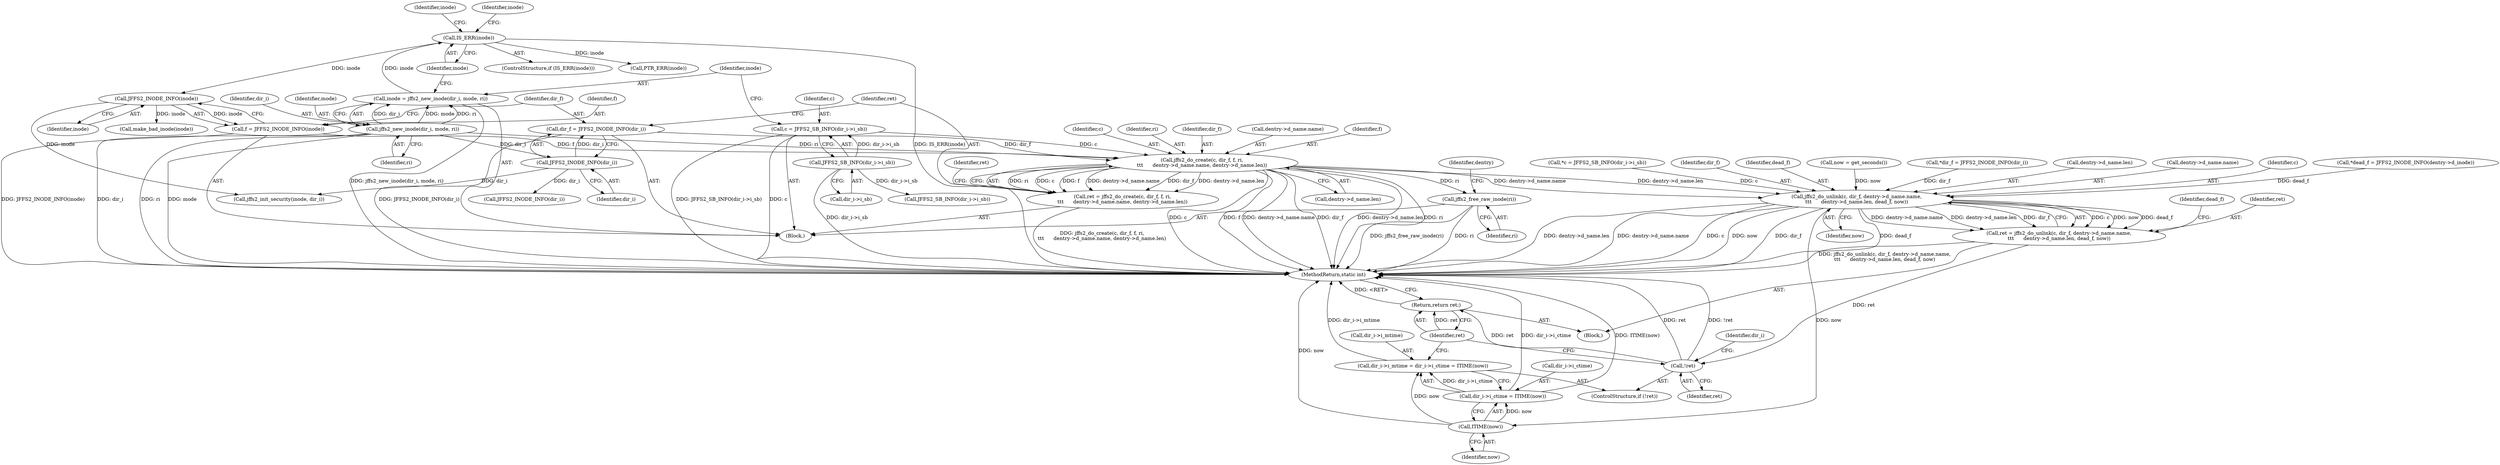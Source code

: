 digraph "0_infradead_9ed437c50d89eabae763dd422579f73fdebf288d_0@API" {
"1000180" [label="(Call,jffs2_do_create(c, dir_f, f, ri,\n\t\t\t      dentry->d_name.name, dentry->d_name.len))"];
"1000124" [label="(Call,c = JFFS2_SB_INFO(dir_i->i_sb))"];
"1000126" [label="(Call,JFFS2_SB_INFO(dir_i->i_sb))"];
"1000174" [label="(Call,dir_f = JFFS2_INODE_INFO(dir_i))"];
"1000176" [label="(Call,JFFS2_INODE_INFO(dir_i))"];
"1000132" [label="(Call,jffs2_new_inode(dir_i, mode, ri))"];
"1000170" [label="(Call,f = JFFS2_INODE_INFO(inode))"];
"1000172" [label="(Call,JFFS2_INODE_INFO(inode))"];
"1000137" [label="(Call,IS_ERR(inode))"];
"1000130" [label="(Call,inode = jffs2_new_inode(dir_i, mode, ri))"];
"1000178" [label="(Call,ret = jffs2_do_create(c, dir_f, f, ri,\n\t\t\t      dentry->d_name.name, dentry->d_name.len))"];
"1000214" [label="(Call,jffs2_free_raw_inode(ri))"];
"1000253" [label="(Call,jffs2_do_unlink(c, dir_f, dentry->d_name.name,\n\t\t\t      dentry->d_name.len, dead_f, now))"];
"1000251" [label="(Call,ret = jffs2_do_unlink(c, dir_f, dentry->d_name.name,\n\t\t\t      dentry->d_name.len, dead_f, now))"];
"1000284" [label="(Call,!ret)"];
"1000296" [label="(Return,return ret;)"];
"1000294" [label="(Call,ITIME(now))"];
"1000286" [label="(Call,dir_i->i_mtime = dir_i->i_ctime = ITIME(now))"];
"1000290" [label="(Call,dir_i->i_ctime = ITIME(now))"];
"1000283" [label="(ControlStructure,if (!ret))"];
"1000138" [label="(Identifier,inode)"];
"1000126" [label="(Call,JFFS2_SB_INFO(dir_i->i_sb))"];
"1000185" [label="(Call,dentry->d_name.name)"];
"1000228" [label="(Call,*c = JFFS2_SB_INFO(dir_i->i_sb))"];
"1000230" [label="(Call,JFFS2_SB_INFO(dir_i->i_sb))"];
"1000124" [label="(Call,c = JFFS2_SB_INFO(dir_i->i_sb))"];
"1000179" [label="(Identifier,ret)"];
"1000294" [label="(Call,ITIME(now))"];
"1000172" [label="(Call,JFFS2_INODE_INFO(inode))"];
"1000183" [label="(Identifier,f)"];
"1000296" [label="(Return,return ret;)"];
"1000290" [label="(Call,dir_i->i_ctime = ITIME(now))"];
"1000255" [label="(Identifier,dir_f)"];
"1000178" [label="(Call,ret = jffs2_do_create(c, dir_f, f, ri,\n\t\t\t      dentry->d_name.name, dentry->d_name.len))"];
"1000145" [label="(Identifier,inode)"];
"1000132" [label="(Call,jffs2_new_inode(dir_i, mode, ri))"];
"1000177" [label="(Identifier,dir_i)"];
"1000130" [label="(Call,inode = jffs2_new_inode(dir_i, mode, ri))"];
"1000270" [label="(Identifier,dead_f)"];
"1000291" [label="(Call,dir_i->i_ctime)"];
"1000180" [label="(Call,jffs2_do_create(c, dir_f, f, ri,\n\t\t\t      dentry->d_name.name, dentry->d_name.len))"];
"1000251" [label="(Call,ret = jffs2_do_unlink(c, dir_f, dentry->d_name.name,\n\t\t\t      dentry->d_name.len, dead_f, now))"];
"1000196" [label="(Identifier,ret)"];
"1000171" [label="(Identifier,f)"];
"1000266" [label="(Identifier,dead_f)"];
"1000248" [label="(Call,now = get_seconds())"];
"1000235" [label="(Call,*dir_f = JFFS2_INODE_INFO(dir_i))"];
"1000175" [label="(Identifier,dir_f)"];
"1000131" [label="(Identifier,inode)"];
"1000176" [label="(Call,JFFS2_INODE_INFO(dir_i))"];
"1000215" [label="(Identifier,ri)"];
"1000137" [label="(Call,IS_ERR(inode))"];
"1000135" [label="(Identifier,ri)"];
"1000286" [label="(Call,dir_i->i_mtime = dir_i->i_ctime = ITIME(now))"];
"1000111" [label="(Block,)"];
"1000200" [label="(Call,jffs2_init_security(inode, dir_i))"];
"1000261" [label="(Call,dentry->d_name.len)"];
"1000284" [label="(Call,!ret)"];
"1000214" [label="(Call,jffs2_free_raw_inode(ri))"];
"1000174" [label="(Call,dir_f = JFFS2_INODE_INFO(dir_i))"];
"1000253" [label="(Call,jffs2_do_unlink(c, dir_f, dentry->d_name.name,\n\t\t\t      dentry->d_name.len, dead_f, now))"];
"1000133" [label="(Identifier,dir_i)"];
"1000136" [label="(ControlStructure,if (IS_ERR(inode)))"];
"1000181" [label="(Identifier,c)"];
"1000237" [label="(Call,JFFS2_INODE_INFO(dir_i))"];
"1000184" [label="(Identifier,ri)"];
"1000142" [label="(Identifier,inode)"];
"1000256" [label="(Call,dentry->d_name.name)"];
"1000267" [label="(Identifier,now)"];
"1000226" [label="(Block,)"];
"1000285" [label="(Identifier,ret)"];
"1000127" [label="(Call,dir_i->i_sb)"];
"1000217" [label="(Identifier,dentry)"];
"1000252" [label="(Identifier,ret)"];
"1000182" [label="(Identifier,dir_f)"];
"1000141" [label="(Call,PTR_ERR(inode))"];
"1000297" [label="(Identifier,ret)"];
"1000254" [label="(Identifier,c)"];
"1000484" [label="(MethodReturn,static int)"];
"1000125" [label="(Identifier,c)"];
"1000240" [label="(Call,*dead_f = JFFS2_INODE_INFO(dentry->d_inode))"];
"1000170" [label="(Call,f = JFFS2_INODE_INFO(inode))"];
"1000173" [label="(Identifier,inode)"];
"1000295" [label="(Identifier,now)"];
"1000287" [label="(Call,dir_i->i_mtime)"];
"1000190" [label="(Call,dentry->d_name.len)"];
"1000222" [label="(Call,make_bad_inode(inode))"];
"1000288" [label="(Identifier,dir_i)"];
"1000134" [label="(Identifier,mode)"];
"1000180" -> "1000178"  [label="AST: "];
"1000180" -> "1000190"  [label="CFG: "];
"1000181" -> "1000180"  [label="AST: "];
"1000182" -> "1000180"  [label="AST: "];
"1000183" -> "1000180"  [label="AST: "];
"1000184" -> "1000180"  [label="AST: "];
"1000185" -> "1000180"  [label="AST: "];
"1000190" -> "1000180"  [label="AST: "];
"1000178" -> "1000180"  [label="CFG: "];
"1000180" -> "1000484"  [label="DDG: dentry->d_name.name"];
"1000180" -> "1000484"  [label="DDG: dir_f"];
"1000180" -> "1000484"  [label="DDG: dentry->d_name.len"];
"1000180" -> "1000484"  [label="DDG: ri"];
"1000180" -> "1000484"  [label="DDG: c"];
"1000180" -> "1000484"  [label="DDG: f"];
"1000180" -> "1000178"  [label="DDG: ri"];
"1000180" -> "1000178"  [label="DDG: c"];
"1000180" -> "1000178"  [label="DDG: f"];
"1000180" -> "1000178"  [label="DDG: dentry->d_name.name"];
"1000180" -> "1000178"  [label="DDG: dir_f"];
"1000180" -> "1000178"  [label="DDG: dentry->d_name.len"];
"1000124" -> "1000180"  [label="DDG: c"];
"1000174" -> "1000180"  [label="DDG: dir_f"];
"1000170" -> "1000180"  [label="DDG: f"];
"1000132" -> "1000180"  [label="DDG: ri"];
"1000180" -> "1000214"  [label="DDG: ri"];
"1000180" -> "1000253"  [label="DDG: dentry->d_name.name"];
"1000180" -> "1000253"  [label="DDG: dentry->d_name.len"];
"1000124" -> "1000111"  [label="AST: "];
"1000124" -> "1000126"  [label="CFG: "];
"1000125" -> "1000124"  [label="AST: "];
"1000126" -> "1000124"  [label="AST: "];
"1000131" -> "1000124"  [label="CFG: "];
"1000124" -> "1000484"  [label="DDG: JFFS2_SB_INFO(dir_i->i_sb)"];
"1000124" -> "1000484"  [label="DDG: c"];
"1000126" -> "1000124"  [label="DDG: dir_i->i_sb"];
"1000126" -> "1000127"  [label="CFG: "];
"1000127" -> "1000126"  [label="AST: "];
"1000126" -> "1000484"  [label="DDG: dir_i->i_sb"];
"1000126" -> "1000230"  [label="DDG: dir_i->i_sb"];
"1000174" -> "1000111"  [label="AST: "];
"1000174" -> "1000176"  [label="CFG: "];
"1000175" -> "1000174"  [label="AST: "];
"1000176" -> "1000174"  [label="AST: "];
"1000179" -> "1000174"  [label="CFG: "];
"1000174" -> "1000484"  [label="DDG: JFFS2_INODE_INFO(dir_i)"];
"1000176" -> "1000174"  [label="DDG: dir_i"];
"1000176" -> "1000177"  [label="CFG: "];
"1000177" -> "1000176"  [label="AST: "];
"1000132" -> "1000176"  [label="DDG: dir_i"];
"1000176" -> "1000200"  [label="DDG: dir_i"];
"1000176" -> "1000237"  [label="DDG: dir_i"];
"1000132" -> "1000130"  [label="AST: "];
"1000132" -> "1000135"  [label="CFG: "];
"1000133" -> "1000132"  [label="AST: "];
"1000134" -> "1000132"  [label="AST: "];
"1000135" -> "1000132"  [label="AST: "];
"1000130" -> "1000132"  [label="CFG: "];
"1000132" -> "1000484"  [label="DDG: mode"];
"1000132" -> "1000484"  [label="DDG: dir_i"];
"1000132" -> "1000484"  [label="DDG: ri"];
"1000132" -> "1000130"  [label="DDG: dir_i"];
"1000132" -> "1000130"  [label="DDG: mode"];
"1000132" -> "1000130"  [label="DDG: ri"];
"1000170" -> "1000111"  [label="AST: "];
"1000170" -> "1000172"  [label="CFG: "];
"1000171" -> "1000170"  [label="AST: "];
"1000172" -> "1000170"  [label="AST: "];
"1000175" -> "1000170"  [label="CFG: "];
"1000170" -> "1000484"  [label="DDG: JFFS2_INODE_INFO(inode)"];
"1000172" -> "1000170"  [label="DDG: inode"];
"1000172" -> "1000173"  [label="CFG: "];
"1000173" -> "1000172"  [label="AST: "];
"1000137" -> "1000172"  [label="DDG: inode"];
"1000172" -> "1000200"  [label="DDG: inode"];
"1000172" -> "1000222"  [label="DDG: inode"];
"1000137" -> "1000136"  [label="AST: "];
"1000137" -> "1000138"  [label="CFG: "];
"1000138" -> "1000137"  [label="AST: "];
"1000142" -> "1000137"  [label="CFG: "];
"1000145" -> "1000137"  [label="CFG: "];
"1000137" -> "1000484"  [label="DDG: IS_ERR(inode)"];
"1000130" -> "1000137"  [label="DDG: inode"];
"1000137" -> "1000141"  [label="DDG: inode"];
"1000130" -> "1000111"  [label="AST: "];
"1000131" -> "1000130"  [label="AST: "];
"1000138" -> "1000130"  [label="CFG: "];
"1000130" -> "1000484"  [label="DDG: jffs2_new_inode(dir_i, mode, ri)"];
"1000178" -> "1000111"  [label="AST: "];
"1000179" -> "1000178"  [label="AST: "];
"1000196" -> "1000178"  [label="CFG: "];
"1000178" -> "1000484"  [label="DDG: jffs2_do_create(c, dir_f, f, ri,\n\t\t\t      dentry->d_name.name, dentry->d_name.len)"];
"1000214" -> "1000111"  [label="AST: "];
"1000214" -> "1000215"  [label="CFG: "];
"1000215" -> "1000214"  [label="AST: "];
"1000217" -> "1000214"  [label="CFG: "];
"1000214" -> "1000484"  [label="DDG: jffs2_free_raw_inode(ri)"];
"1000214" -> "1000484"  [label="DDG: ri"];
"1000253" -> "1000251"  [label="AST: "];
"1000253" -> "1000267"  [label="CFG: "];
"1000254" -> "1000253"  [label="AST: "];
"1000255" -> "1000253"  [label="AST: "];
"1000256" -> "1000253"  [label="AST: "];
"1000261" -> "1000253"  [label="AST: "];
"1000266" -> "1000253"  [label="AST: "];
"1000267" -> "1000253"  [label="AST: "];
"1000251" -> "1000253"  [label="CFG: "];
"1000253" -> "1000484"  [label="DDG: dir_f"];
"1000253" -> "1000484"  [label="DDG: c"];
"1000253" -> "1000484"  [label="DDG: now"];
"1000253" -> "1000484"  [label="DDG: dead_f"];
"1000253" -> "1000484"  [label="DDG: dentry->d_name.len"];
"1000253" -> "1000484"  [label="DDG: dentry->d_name.name"];
"1000253" -> "1000251"  [label="DDG: c"];
"1000253" -> "1000251"  [label="DDG: now"];
"1000253" -> "1000251"  [label="DDG: dead_f"];
"1000253" -> "1000251"  [label="DDG: dentry->d_name.name"];
"1000253" -> "1000251"  [label="DDG: dentry->d_name.len"];
"1000253" -> "1000251"  [label="DDG: dir_f"];
"1000228" -> "1000253"  [label="DDG: c"];
"1000235" -> "1000253"  [label="DDG: dir_f"];
"1000240" -> "1000253"  [label="DDG: dead_f"];
"1000248" -> "1000253"  [label="DDG: now"];
"1000253" -> "1000294"  [label="DDG: now"];
"1000251" -> "1000226"  [label="AST: "];
"1000252" -> "1000251"  [label="AST: "];
"1000270" -> "1000251"  [label="CFG: "];
"1000251" -> "1000484"  [label="DDG: jffs2_do_unlink(c, dir_f, dentry->d_name.name,\n\t\t\t      dentry->d_name.len, dead_f, now)"];
"1000251" -> "1000284"  [label="DDG: ret"];
"1000284" -> "1000283"  [label="AST: "];
"1000284" -> "1000285"  [label="CFG: "];
"1000285" -> "1000284"  [label="AST: "];
"1000288" -> "1000284"  [label="CFG: "];
"1000297" -> "1000284"  [label="CFG: "];
"1000284" -> "1000484"  [label="DDG: ret"];
"1000284" -> "1000484"  [label="DDG: !ret"];
"1000284" -> "1000296"  [label="DDG: ret"];
"1000296" -> "1000226"  [label="AST: "];
"1000296" -> "1000297"  [label="CFG: "];
"1000297" -> "1000296"  [label="AST: "];
"1000484" -> "1000296"  [label="CFG: "];
"1000296" -> "1000484"  [label="DDG: <RET>"];
"1000297" -> "1000296"  [label="DDG: ret"];
"1000294" -> "1000290"  [label="AST: "];
"1000294" -> "1000295"  [label="CFG: "];
"1000295" -> "1000294"  [label="AST: "];
"1000290" -> "1000294"  [label="CFG: "];
"1000294" -> "1000484"  [label="DDG: now"];
"1000294" -> "1000286"  [label="DDG: now"];
"1000294" -> "1000290"  [label="DDG: now"];
"1000286" -> "1000283"  [label="AST: "];
"1000286" -> "1000290"  [label="CFG: "];
"1000287" -> "1000286"  [label="AST: "];
"1000290" -> "1000286"  [label="AST: "];
"1000297" -> "1000286"  [label="CFG: "];
"1000286" -> "1000484"  [label="DDG: dir_i->i_mtime"];
"1000290" -> "1000286"  [label="DDG: dir_i->i_ctime"];
"1000291" -> "1000290"  [label="AST: "];
"1000290" -> "1000484"  [label="DDG: dir_i->i_ctime"];
"1000290" -> "1000484"  [label="DDG: ITIME(now)"];
}
